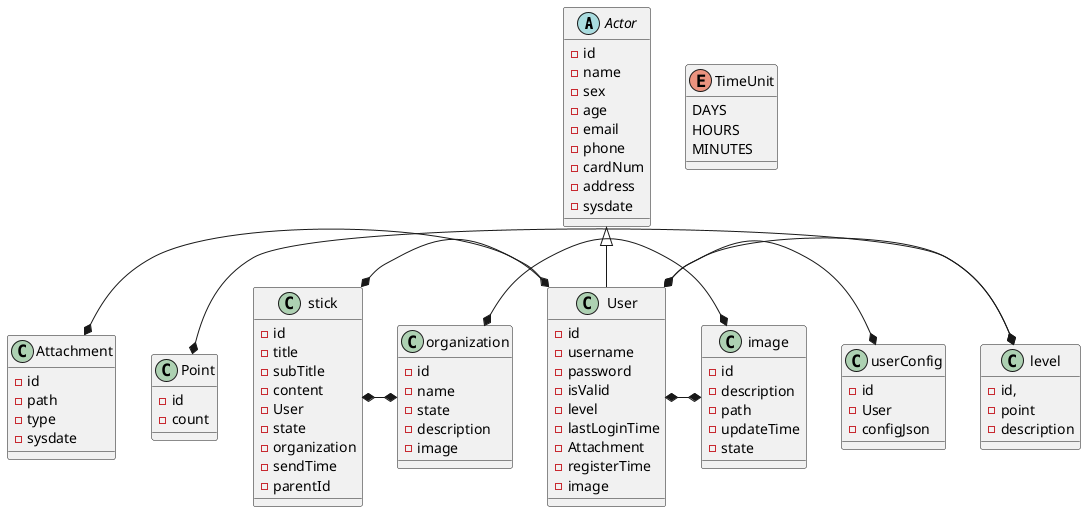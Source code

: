 @startuml


abstract class Actor
class User
class Attachment


Actor <|-- User
Attachment *- User

enum TimeUnit {
DAYS
HOURS
MINUTES
}

abstract Actor{
-id
-name
-sex
-age
-email
-phone
-cardNum
-address
-sysdate
}

class Attachment{
-id
-path
-type
-sysdate
}

class User {
-id
-username
-password
-isValid
-level
-lastLoginTime
-Attachment
-registerTime
-image
}

User*-*level


class level{
-id,
-point
-description
}
Point*-*level
class Point{
-id
-count
}

User *-* userConfig
class userConfig{
-id
-User
-configJson
}

class organization{
-id
-name
-state
-description
-image
}

stick*-*organization
stick*-*User
class stick{
-id
-title
-subTitle
-content
-User
-state
-organization
-sendTime
-parentId
}

User *-* image
organization *-* image
class image{
-id
-description
-path
-updateTime
-state
}







@enduml
